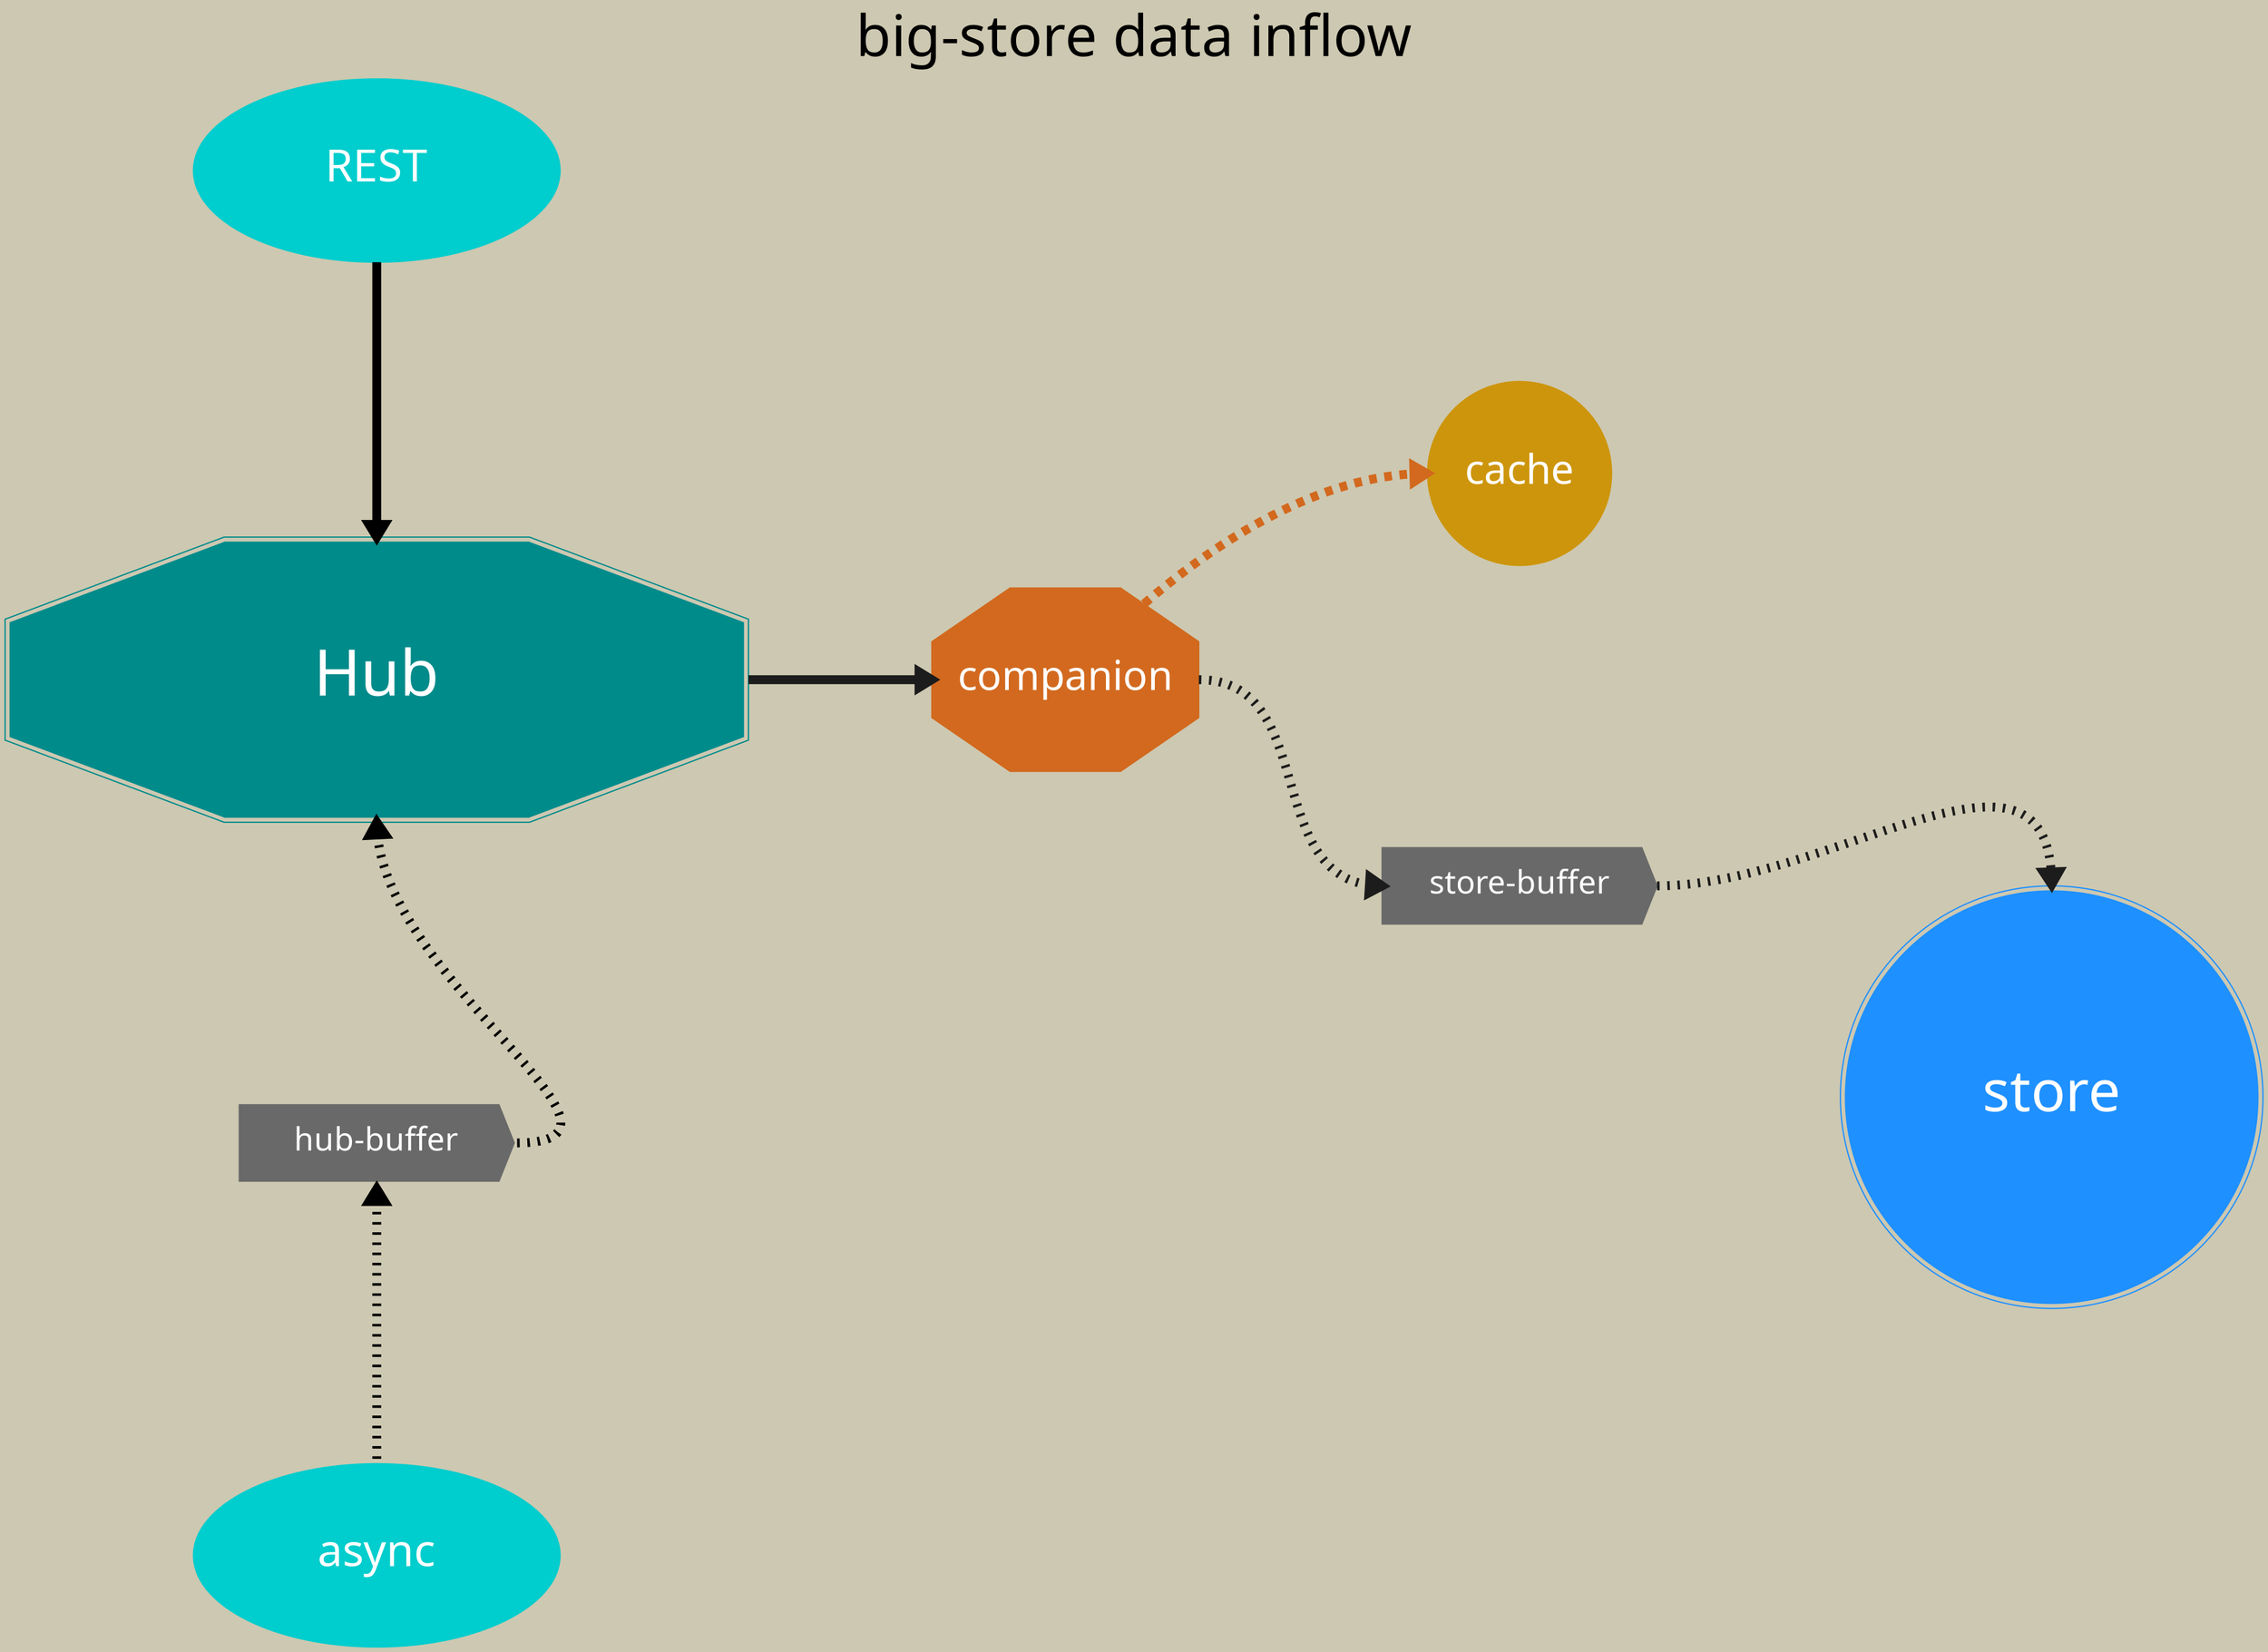 digraph bigstore {
    
    label="big-store data inflow"
    labelloc=t
    fontname="JetBrains Mono Medium"

    graph [fontsize=45 ranksep=2 bgcolor=cornsilk3]
    node [fontname="JetBrains Mono Medium" fontcolor=white style=filled]
    edge [penwidth=7 style=bold] 
    nodesep=3
    rankdir=LR

    subgraph hub {
        rank=source;
        "Hub" [fontsize=50 shape=doubleoctagon color=cyan4 height=3 width=8]
        "REST" [fontsize=35 shape=oval color=cyan3 height=2 width=4]
        "hub-buffer" [fontsize=25 shape=cds color=dimgrey height=1 width=3]
        "async" [fontsize=35 shape=oval color=cyan3 height=2 width=4]

        "REST" -> "Hub" [dir=both headport=n] 
        "Hub" -> "hub-buffer" [style=invis]
        "hub-buffer" -> "async" [style=invis]
        "async" -> "hub-buffer" [headport=s tailport=n style=dotted]
        "hub-buffer" -> "Hub" [headport=s tailport=e style=dotted]
    }
        
    "store" [fontsize=45 shape=doublecircle width=4.5 color=dodgerblue1]
    "companion" [padding=5 fontsize=32 shape=octagon color=chocolate height=2 colorsheme=paired12]
    "cache" [padding=5 fontsize=32 shape=circle color=darkgoldenrod3 colorsheme=paired12]
    "store-buffer" [fontsize=25 shape=cds color=dimgrey height=1 width=3]

    "Hub" -> "companion" [headport=w tailport=e color=grey11]
    "companion" -> "store-buffer" [headport=w tailport=e color=grey11 style=dotted]
    "store-buffer" -> "store" [headport=n tailport=e color=grey11 style=dotted]
    "companion" -> "cache" [headport=w color=chocolate style=dashed]
}
